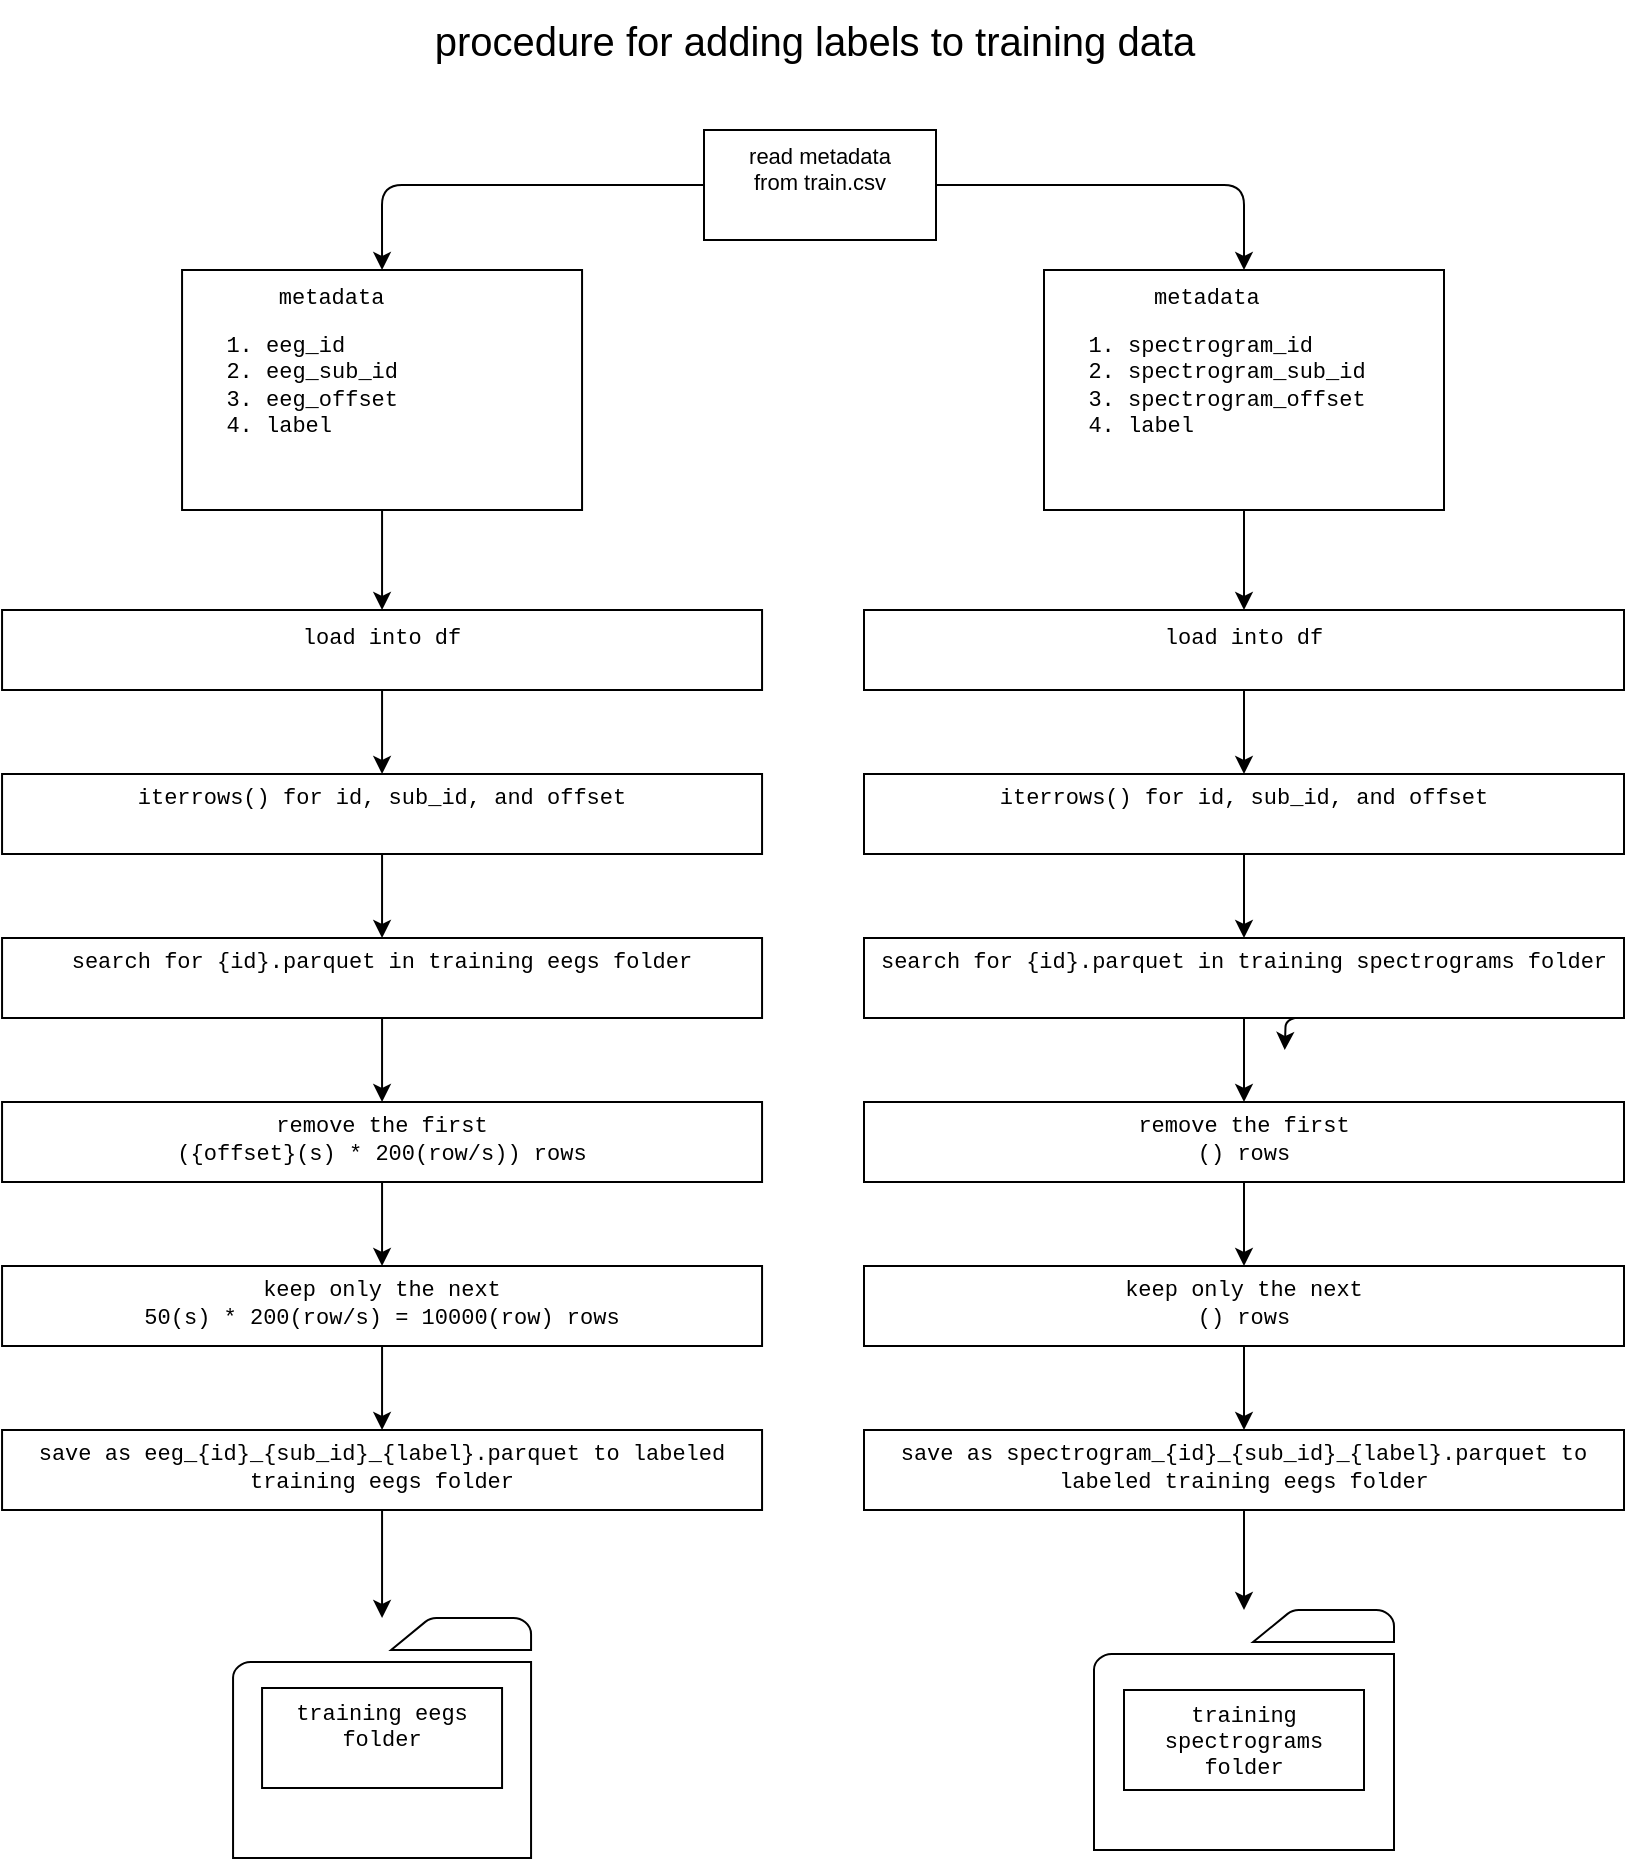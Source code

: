 <mxfile>
    <diagram id="LkHYJnT7RhMnUjYPVCgU" name="Page-1">
        <mxGraphModel dx="1690" dy="804" grid="1" gridSize="10" guides="1" tooltips="1" connect="1" arrows="1" fold="1" page="1" pageScale="1" pageWidth="850" pageHeight="1100" math="0" shadow="0">
            <root>
                <mxCell id="0"/>
                <mxCell id="1" parent="0"/>
                <mxCell id="47" value="" style="edgeStyle=orthogonalEdgeStyle;html=1;" parent="1" source="3" target="40" edge="1">
                    <mxGeometry relative="1" as="geometry"/>
                </mxCell>
                <mxCell id="3" value="&lt;div style=&quot;font-size: 11px;&quot;&gt;&lt;div style=&quot;text-align: center; font-size: 11px;&quot;&gt;&lt;span style=&quot;font-family: &amp;quot;Courier New&amp;quot;; background-color: initial; font-size: 11px;&quot;&gt;metadata&lt;/span&gt;&lt;/div&gt;&lt;span style=&quot;font-family: &amp;quot;Courier New&amp;quot;; font-size: 11px;&quot;&gt;&lt;ol style=&quot;font-size: 11px;&quot;&gt;&lt;li style=&quot;font-size: 11px;&quot;&gt;eeg_id&amp;nbsp; &amp;nbsp; &amp;nbsp; &amp;nbsp; &amp;nbsp;&amp;nbsp;&lt;/li&gt;&lt;li style=&quot;font-size: 11px;&quot;&gt;eeg_sub_id&lt;/li&gt;&lt;li style=&quot;font-size: 11px;&quot;&gt;eeg_offset&lt;br style=&quot;font-size: 11px;&quot;&gt;&lt;/li&gt;&lt;li style=&quot;font-size: 11px;&quot;&gt;label&lt;/li&gt;&lt;/ol&gt;&lt;/span&gt;&lt;/div&gt;" style="rounded=1;whiteSpace=wrap;html=1;align=left;labelPosition=center;verticalLabelPosition=middle;verticalAlign=top;labelBackgroundColor=none;labelBorderColor=none;horizontal=1;arcSize=0;fontSize=11;" parent="1" vertex="1">
                    <mxGeometry x="109.03" y="150" width="200" height="120" as="geometry"/>
                </mxCell>
                <mxCell id="11" value="" style="edgeStyle=orthogonalEdgeStyle;html=1;fontFamily=Courier New;fontSize=11;spacing=0;verticalAlign=top;align=center;" parent="1" source="8" target="10" edge="1">
                    <mxGeometry relative="1" as="geometry"/>
                </mxCell>
                <mxCell id="8" value="&lt;div style=&quot;font-size: 11px;&quot;&gt;&lt;font face=&quot;Courier New&quot; style=&quot;font-size: 11px;&quot;&gt;search for {id}.parquet in training eegs folder&lt;/font&gt;&lt;/div&gt;" style="rounded=1;whiteSpace=wrap;html=1;align=center;labelPosition=center;verticalLabelPosition=middle;verticalAlign=top;labelBackgroundColor=none;labelBorderColor=none;horizontal=1;arcSize=0;spacing=0;fontSize=11;flipV=1;" parent="1" vertex="1">
                    <mxGeometry x="19.03" y="484" width="380" height="40" as="geometry"/>
                </mxCell>
                <mxCell id="13" value="" style="edgeStyle=orthogonalEdgeStyle;html=1;fontFamily=Courier New;fontSize=11;entryX=0.5;entryY=0;entryDx=0;entryDy=0;spacing=0;verticalAlign=top;align=center;" parent="1" source="10" target="15" edge="1">
                    <mxGeometry relative="1" as="geometry">
                        <mxPoint x="218.57" y="506" as="targetPoint"/>
                    </mxGeometry>
                </mxCell>
                <mxCell id="10" value="&lt;div style=&quot;font-size: 11px;&quot;&gt;&lt;font face=&quot;Courier New&quot; style=&quot;font-size: 11px;&quot;&gt;remove the first&lt;br style=&quot;font-size: 11px;&quot;&gt;({offset}(s) * 200(row/s)) rows&lt;/font&gt;&lt;/div&gt;" style="rounded=1;whiteSpace=wrap;html=1;align=center;labelPosition=center;verticalLabelPosition=middle;verticalAlign=top;labelBackgroundColor=none;labelBorderColor=none;horizontal=1;arcSize=0;spacing=0;fontSize=11;flipV=1;" parent="1" vertex="1">
                    <mxGeometry x="19.03" y="566" width="380" height="40" as="geometry"/>
                </mxCell>
                <mxCell id="18" value="" style="edgeStyle=orthogonalEdgeStyle;html=1;fontFamily=Courier New;fontSize=11;spacing=0;verticalAlign=top;align=center;" parent="1" source="15" target="17" edge="1">
                    <mxGeometry relative="1" as="geometry"/>
                </mxCell>
                <mxCell id="15" value="&lt;div style=&quot;font-size: 11px;&quot;&gt;&lt;font face=&quot;Courier New&quot; style=&quot;font-size: 11px;&quot;&gt;keep only the next&lt;br style=&quot;font-size: 11px;&quot;&gt;50(s) * 200(row/s) = 10000(row) rows&lt;br style=&quot;font-size: 11px;&quot;&gt;&lt;/font&gt;&lt;/div&gt;" style="rounded=1;whiteSpace=wrap;html=1;align=center;labelPosition=center;verticalLabelPosition=middle;verticalAlign=top;labelBackgroundColor=none;labelBorderColor=none;horizontal=1;arcSize=0;spacing=0;fontSize=11;flipV=1;" parent="1" vertex="1">
                    <mxGeometry x="19.03" y="648" width="380" height="40" as="geometry"/>
                </mxCell>
                <mxCell id="17" value="&lt;div style=&quot;font-size: 11px;&quot;&gt;&lt;font face=&quot;Courier New&quot; style=&quot;font-size: 11px;&quot;&gt;save as eeg_{id}_{sub_id}_{label}.parquet to labeled training eegs folder&lt;/font&gt;&lt;/div&gt;" style="rounded=1;whiteSpace=wrap;html=1;align=center;labelPosition=center;verticalLabelPosition=middle;verticalAlign=top;labelBackgroundColor=none;labelBorderColor=none;horizontal=1;arcSize=0;spacing=0;fontSize=11;flipV=1;" parent="1" vertex="1">
                    <mxGeometry x="19.03" y="730" width="380" height="40" as="geometry"/>
                </mxCell>
                <mxCell id="31" value="" style="edgeStyle=orthogonalEdgeStyle;html=1;fontFamily=Courier New;fontSize=12;entryX=0.5;entryY=0;entryDx=0;entryDy=0;" parent="1" edge="1">
                    <mxGeometry relative="1" as="geometry">
                        <mxPoint x="660.375" y="540" as="targetPoint"/>
                        <mxPoint x="699.443" y="523" as="sourcePoint"/>
                    </mxGeometry>
                </mxCell>
                <mxCell id="33" value="" style="edgeStyle=orthogonalEdgeStyle;html=1;fontFamily=Courier New;fontSize=12;" parent="1" edge="1">
                    <mxGeometry relative="1" as="geometry">
                        <mxPoint x="660.343" y="590" as="sourcePoint"/>
                    </mxGeometry>
                </mxCell>
                <mxCell id="37" value="" style="edgeStyle=orthogonalEdgeStyle;html=1;exitX=0.5;exitY=1;exitDx=0;exitDy=0;" parent="1" source="36" target="63" edge="1">
                    <mxGeometry relative="1" as="geometry">
                        <mxPoint x="660.16" y="299" as="targetPoint"/>
                    </mxGeometry>
                </mxCell>
                <mxCell id="36" value="&lt;div style=&quot;font-size: 11px;&quot;&gt;&lt;div style=&quot;text-align: center; font-size: 11px;&quot;&gt;&lt;span style=&quot;font-family: &amp;quot;Courier New&amp;quot;; background-color: initial; font-size: 11px;&quot;&gt;metadata&lt;/span&gt;&lt;/div&gt;&lt;span style=&quot;font-family: &amp;quot;Courier New&amp;quot;; font-size: 11px;&quot;&gt;&lt;ol style=&quot;font-size: 11px;&quot;&gt;&lt;li style=&quot;font-size: 11px;&quot;&gt;spectrogram_id&lt;/li&gt;&lt;li style=&quot;font-size: 11px;&quot;&gt;spectrogram_sub_id&lt;/li&gt;&lt;li style=&quot;font-size: 11px;&quot;&gt;spectrogram_offset&lt;br style=&quot;font-size: 11px;&quot;&gt;&lt;/li&gt;&lt;li style=&quot;font-size: 11px;&quot;&gt;label&lt;/li&gt;&lt;/ol&gt;&lt;/span&gt;&lt;/div&gt;" style="rounded=1;whiteSpace=wrap;html=1;align=left;labelPosition=center;verticalLabelPosition=middle;verticalAlign=top;labelBackgroundColor=none;labelBorderColor=none;horizontal=1;arcSize=0;fontSize=11;" parent="1" vertex="1">
                    <mxGeometry x="540" y="150" width="200" height="120" as="geometry"/>
                </mxCell>
                <mxCell id="43" value="" style="edgeStyle=orthogonalEdgeStyle;html=1;spacing=0;verticalAlign=top;align=center;fontSize=11;" parent="1" source="38" target="8" edge="1">
                    <mxGeometry relative="1" as="geometry"/>
                </mxCell>
                <mxCell id="38" value="&lt;div style=&quot;font-size: 11px;&quot;&gt;&lt;font face=&quot;Courier New&quot; style=&quot;font-size: 11px;&quot;&gt;iterrows() for id, sub_id, and offset&lt;/font&gt;&lt;/div&gt;" style="rounded=1;whiteSpace=wrap;html=1;align=center;labelPosition=center;verticalLabelPosition=middle;verticalAlign=top;labelBackgroundColor=none;labelBorderColor=none;horizontal=1;arcSize=0;spacing=0;fontSize=11;flipV=1;" parent="1" vertex="1">
                    <mxGeometry x="19.03" y="402" width="380" height="40" as="geometry"/>
                </mxCell>
                <mxCell id="39" value="" style="edgeStyle=none;html=1;fontSize=11;" parent="1" source="40" target="38" edge="1">
                    <mxGeometry relative="1" as="geometry"/>
                </mxCell>
                <mxCell id="40" value="&lt;div style=&quot;font-size: 11px;&quot;&gt;&lt;font face=&quot;Courier New&quot; style=&quot;font-size: 11px;&quot;&gt;load into df&lt;/font&gt;&lt;/div&gt;" style="rounded=1;whiteSpace=wrap;html=1;align=center;labelPosition=center;verticalLabelPosition=middle;verticalAlign=top;labelBackgroundColor=none;labelBorderColor=none;horizontal=1;arcSize=0;fontSize=11;flipV=1;" parent="1" vertex="1">
                    <mxGeometry x="19.03" y="320" width="380" height="40" as="geometry"/>
                </mxCell>
                <mxCell id="50" value="" style="edgeStyle=orthogonalEdgeStyle;html=1;exitX=1;exitY=0.5;exitDx=0;exitDy=0;" parent="1" source="48" target="36" edge="1">
                    <mxGeometry relative="1" as="geometry">
                        <mxPoint x="497.95" y="132" as="sourcePoint"/>
                        <mxPoint x="645.425" y="-8" as="targetPoint"/>
                    </mxGeometry>
                </mxCell>
                <mxCell id="48" value="&lt;div style=&quot;font-size: 11px;&quot;&gt;&lt;div style=&quot;font-size: 11px;&quot;&gt;read metadata &lt;br&gt;from train.csv&lt;/div&gt;&lt;/div&gt;" style="rounded=1;whiteSpace=wrap;html=1;align=center;labelPosition=center;verticalLabelPosition=middle;verticalAlign=top;labelBackgroundColor=none;labelBorderColor=none;horizontal=1;arcSize=0;fontSize=11;" parent="1" vertex="1">
                    <mxGeometry x="370" y="80" width="116" height="55" as="geometry"/>
                </mxCell>
                <mxCell id="51" value="" style="edgeStyle=orthogonalEdgeStyle;html=1;entryX=0.5;entryY=0;entryDx=0;entryDy=0;" parent="1" source="48" target="3" edge="1">
                    <mxGeometry relative="1" as="geometry">
                        <mxPoint x="340" y="-8" as="sourcePoint"/>
                        <mxPoint x="672" y="82" as="targetPoint"/>
                    </mxGeometry>
                </mxCell>
                <mxCell id="52" value="procedure for adding labels to training data" style="text;html=1;align=center;verticalAlign=middle;resizable=0;points=[];autosize=1;strokeColor=none;fillColor=none;fontSize=20;" parent="1" vertex="1">
                    <mxGeometry x="225" y="15" width="400" height="40" as="geometry"/>
                </mxCell>
                <mxCell id="53" value="" style="edgeStyle=orthogonalEdgeStyle;html=1;fontFamily=Courier New;fontSize=11;spacing=0;verticalAlign=top;align=center;" parent="1" source="54" target="56" edge="1">
                    <mxGeometry relative="1" as="geometry"/>
                </mxCell>
                <mxCell id="54" value="&lt;div style=&quot;font-size: 11px;&quot;&gt;&lt;font face=&quot;Courier New&quot; style=&quot;font-size: 11px;&quot;&gt;search for {id}.parquet in training spectrograms folder&lt;/font&gt;&lt;/div&gt;" style="rounded=1;whiteSpace=wrap;html=1;align=center;labelPosition=center;verticalLabelPosition=middle;verticalAlign=top;labelBackgroundColor=none;labelBorderColor=none;horizontal=1;arcSize=0;spacing=0;fontSize=11;flipV=0;flipH=1;" parent="1" vertex="1">
                    <mxGeometry x="450" y="484" width="380" height="40" as="geometry"/>
                </mxCell>
                <mxCell id="55" value="" style="edgeStyle=orthogonalEdgeStyle;html=1;fontFamily=Courier New;fontSize=11;entryX=0.5;entryY=0;entryDx=0;entryDy=0;spacing=0;verticalAlign=top;align=center;" parent="1" source="56" target="58" edge="1">
                    <mxGeometry relative="1" as="geometry">
                        <mxPoint x="688.94" y="519" as="targetPoint"/>
                    </mxGeometry>
                </mxCell>
                <mxCell id="56" value="&lt;div style=&quot;font-size: 11px;&quot;&gt;&lt;font face=&quot;Courier New&quot; style=&quot;font-size: 11px;&quot;&gt;remove the first &lt;br style=&quot;font-size: 11px;&quot;&gt;()&amp;nbsp;rows&lt;/font&gt;&lt;/div&gt;" style="rounded=1;whiteSpace=wrap;html=1;align=center;labelPosition=center;verticalLabelPosition=middle;verticalAlign=top;labelBackgroundColor=none;labelBorderColor=none;horizontal=1;arcSize=0;spacing=0;fontSize=11;flipV=0;flipH=1;" parent="1" vertex="1">
                    <mxGeometry x="450" y="566" width="380" height="40" as="geometry"/>
                </mxCell>
                <mxCell id="57" value="" style="edgeStyle=orthogonalEdgeStyle;html=1;fontFamily=Courier New;fontSize=11;spacing=0;verticalAlign=top;align=center;" parent="1" source="58" target="59" edge="1">
                    <mxGeometry relative="1" as="geometry"/>
                </mxCell>
                <mxCell id="58" value="&lt;div style=&quot;font-size: 11px;&quot;&gt;&lt;font face=&quot;Courier New&quot; style=&quot;font-size: 11px;&quot;&gt;keep only the next &lt;br style=&quot;font-size: 11px;&quot;&gt;() rows&lt;br style=&quot;font-size: 11px;&quot;&gt;&lt;/font&gt;&lt;/div&gt;" style="rounded=1;whiteSpace=wrap;html=1;align=center;labelPosition=center;verticalLabelPosition=middle;verticalAlign=top;labelBackgroundColor=none;labelBorderColor=none;horizontal=1;arcSize=0;spacing=0;fontSize=11;flipV=0;flipH=1;" parent="1" vertex="1">
                    <mxGeometry x="450" y="648" width="380" height="40" as="geometry"/>
                </mxCell>
                <mxCell id="59" value="&lt;div style=&quot;font-size: 11px;&quot;&gt;&lt;font face=&quot;Courier New&quot; style=&quot;font-size: 11px;&quot;&gt;save as spectrogram_{id}_{sub_id}_{label}.parquet to labeled training eegs folder&lt;/font&gt;&lt;/div&gt;" style="rounded=1;whiteSpace=wrap;html=1;align=center;labelPosition=center;verticalLabelPosition=middle;verticalAlign=top;labelBackgroundColor=none;labelBorderColor=none;horizontal=1;arcSize=0;spacing=0;fontSize=11;flipV=0;flipH=1;" parent="1" vertex="1">
                    <mxGeometry x="450" y="730" width="380" height="40" as="geometry"/>
                </mxCell>
                <mxCell id="60" value="" style="edgeStyle=orthogonalEdgeStyle;html=1;spacing=0;verticalAlign=top;align=center;fontSize=11;" parent="1" source="61" target="54" edge="1">
                    <mxGeometry relative="1" as="geometry"/>
                </mxCell>
                <mxCell id="61" value="&lt;div style=&quot;font-size: 11px;&quot;&gt;&lt;font face=&quot;Courier New&quot; style=&quot;font-size: 11px;&quot;&gt;iterrows() for id, sub_id, and offset&lt;/font&gt;&lt;/div&gt;" style="rounded=1;whiteSpace=wrap;html=1;align=center;labelPosition=center;verticalLabelPosition=middle;verticalAlign=top;labelBackgroundColor=none;labelBorderColor=none;horizontal=1;arcSize=0;spacing=0;fontSize=11;flipV=0;flipH=1;" parent="1" vertex="1">
                    <mxGeometry x="450" y="402" width="380" height="40" as="geometry"/>
                </mxCell>
                <mxCell id="62" value="" style="edgeStyle=none;html=1;fontSize=11;" parent="1" source="63" target="61" edge="1">
                    <mxGeometry relative="1" as="geometry"/>
                </mxCell>
                <mxCell id="63" value="&lt;div style=&quot;font-size: 11px;&quot;&gt;&lt;font face=&quot;Courier New&quot; style=&quot;font-size: 11px;&quot;&gt;load into df&lt;/font&gt;&lt;/div&gt;" style="rounded=1;whiteSpace=wrap;html=1;align=center;labelPosition=center;verticalLabelPosition=middle;verticalAlign=top;labelBackgroundColor=none;labelBorderColor=none;horizontal=1;arcSize=0;fontSize=11;flipV=0;flipH=1;" parent="1" vertex="1">
                    <mxGeometry x="450" y="320" width="380" height="40" as="geometry"/>
                </mxCell>
                <mxCell id="65" value="" style="edgeStyle=orthogonalEdgeStyle;html=1;fontSize=11;" parent="1" source="17" target="90" edge="1">
                    <mxGeometry relative="1" as="geometry">
                        <mxPoint x="209.53" y="794" as="targetPoint"/>
                    </mxGeometry>
                </mxCell>
                <mxCell id="66" value="" style="edgeStyle=orthogonalEdgeStyle;html=1;exitX=0.5;exitY=1;exitDx=0;exitDy=0;fontSize=11;" parent="1" source="59" target="91" edge="1">
                    <mxGeometry relative="1" as="geometry">
                        <mxPoint x="639.384" y="660" as="sourcePoint"/>
                        <mxPoint x="639.53" y="794" as="targetPoint"/>
                    </mxGeometry>
                </mxCell>
                <mxCell id="92" value="" style="group" vertex="1" connectable="0" parent="1">
                    <mxGeometry x="565" y="820" width="150" height="120" as="geometry"/>
                </mxCell>
                <mxCell id="91" value="" style="sketch=0;pointerEvents=1;shadow=0;dashed=0;html=1;labelPosition=center;verticalLabelPosition=bottom;verticalAlign=middle;outlineConnect=0;align=center;shape=mxgraph.office.concepts.folder;labelBorderColor=none;fontFamily=Courier New;fontSize=16;" parent="92" vertex="1">
                    <mxGeometry width="150" height="120" as="geometry"/>
                </mxCell>
                <mxCell id="67" value="training spectrograms folder" style="whiteSpace=wrap;html=1;verticalAlign=top;rounded=1;labelBackgroundColor=none;labelBorderColor=none;arcSize=0;fontSize=11;flipV=0;flipH=1;fontFamily=Courier New;" parent="92" vertex="1">
                    <mxGeometry x="15" y="40" width="120" height="50" as="geometry"/>
                </mxCell>
                <mxCell id="93" value="" style="group" vertex="1" connectable="0" parent="1">
                    <mxGeometry x="134.53" y="824" width="149.0" height="120" as="geometry"/>
                </mxCell>
                <mxCell id="90" value="" style="sketch=0;pointerEvents=1;shadow=0;dashed=0;html=1;labelPosition=center;verticalLabelPosition=bottom;verticalAlign=middle;outlineConnect=0;align=center;shape=mxgraph.office.concepts.folder;labelBorderColor=none;fontFamily=Courier New;fontSize=16;" parent="93" vertex="1">
                    <mxGeometry width="149" height="120" as="geometry"/>
                </mxCell>
                <mxCell id="64" value="training eegs folder" style="whiteSpace=wrap;html=1;verticalAlign=top;rounded=1;labelBackgroundColor=none;labelBorderColor=none;arcSize=0;fontSize=11;flipV=1;fontFamily=Courier New;" parent="93" vertex="1">
                    <mxGeometry x="14.5" y="35" width="120" height="50" as="geometry"/>
                </mxCell>
            </root>
        </mxGraphModel>
    </diagram>
</mxfile>